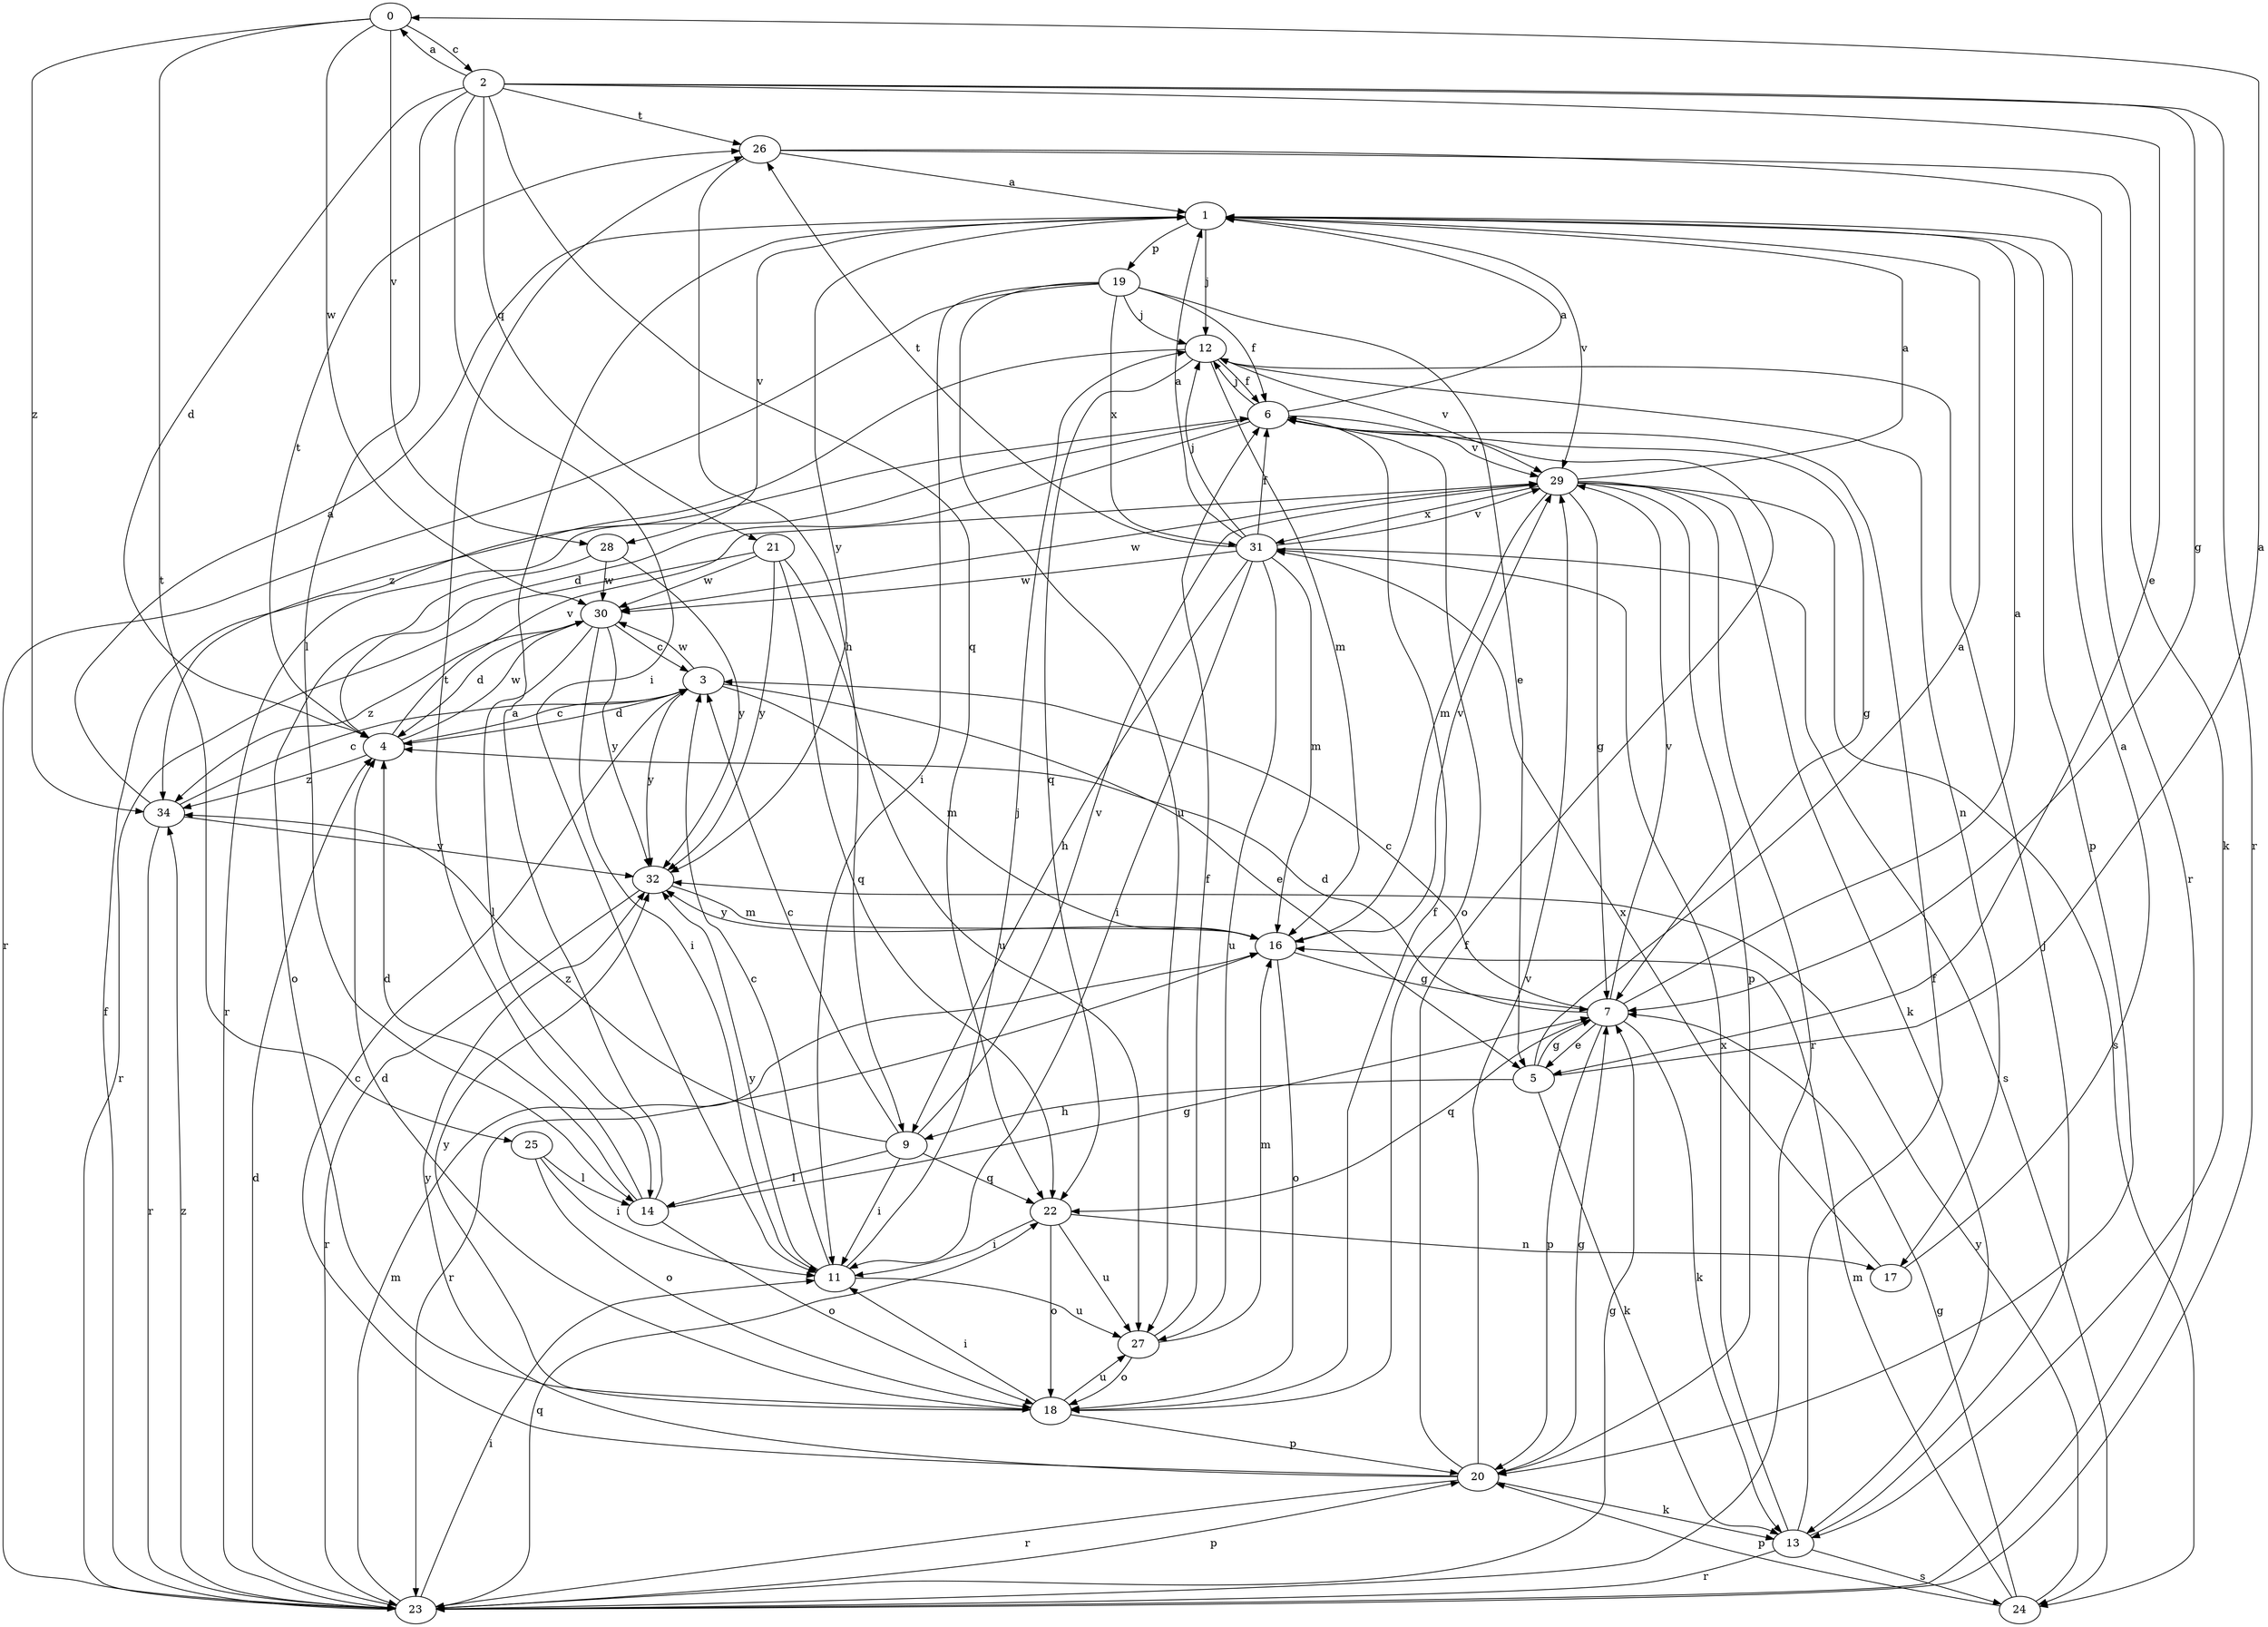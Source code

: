 strict digraph  {
0;
1;
2;
3;
4;
5;
6;
7;
9;
11;
12;
13;
14;
16;
17;
18;
19;
20;
21;
22;
23;
24;
25;
26;
27;
28;
29;
30;
31;
32;
34;
0 -> 2  [label=c];
0 -> 25  [label=t];
0 -> 28  [label=v];
0 -> 30  [label=w];
0 -> 34  [label=z];
1 -> 12  [label=j];
1 -> 19  [label=p];
1 -> 20  [label=p];
1 -> 28  [label=v];
1 -> 29  [label=v];
1 -> 32  [label=y];
2 -> 0  [label=a];
2 -> 4  [label=d];
2 -> 5  [label=e];
2 -> 7  [label=g];
2 -> 11  [label=i];
2 -> 14  [label=l];
2 -> 21  [label=q];
2 -> 22  [label=q];
2 -> 23  [label=r];
2 -> 26  [label=t];
3 -> 4  [label=d];
3 -> 5  [label=e];
3 -> 16  [label=m];
3 -> 30  [label=w];
3 -> 32  [label=y];
4 -> 3  [label=c];
4 -> 26  [label=t];
4 -> 29  [label=v];
4 -> 30  [label=w];
4 -> 34  [label=z];
5 -> 0  [label=a];
5 -> 1  [label=a];
5 -> 7  [label=g];
5 -> 9  [label=h];
5 -> 13  [label=k];
6 -> 1  [label=a];
6 -> 4  [label=d];
6 -> 7  [label=g];
6 -> 12  [label=j];
6 -> 18  [label=o];
6 -> 23  [label=r];
6 -> 29  [label=v];
7 -> 1  [label=a];
7 -> 3  [label=c];
7 -> 4  [label=d];
7 -> 5  [label=e];
7 -> 13  [label=k];
7 -> 20  [label=p];
7 -> 22  [label=q];
7 -> 29  [label=v];
9 -> 3  [label=c];
9 -> 11  [label=i];
9 -> 14  [label=l];
9 -> 22  [label=q];
9 -> 29  [label=v];
9 -> 34  [label=z];
11 -> 3  [label=c];
11 -> 12  [label=j];
11 -> 27  [label=u];
11 -> 32  [label=y];
12 -> 6  [label=f];
12 -> 16  [label=m];
12 -> 17  [label=n];
12 -> 22  [label=q];
12 -> 29  [label=v];
12 -> 34  [label=z];
13 -> 6  [label=f];
13 -> 12  [label=j];
13 -> 23  [label=r];
13 -> 24  [label=s];
13 -> 31  [label=x];
14 -> 1  [label=a];
14 -> 4  [label=d];
14 -> 7  [label=g];
14 -> 18  [label=o];
14 -> 26  [label=t];
16 -> 7  [label=g];
16 -> 18  [label=o];
16 -> 23  [label=r];
16 -> 29  [label=v];
16 -> 32  [label=y];
17 -> 1  [label=a];
17 -> 31  [label=x];
18 -> 4  [label=d];
18 -> 6  [label=f];
18 -> 11  [label=i];
18 -> 20  [label=p];
18 -> 27  [label=u];
18 -> 32  [label=y];
19 -> 5  [label=e];
19 -> 6  [label=f];
19 -> 11  [label=i];
19 -> 12  [label=j];
19 -> 23  [label=r];
19 -> 27  [label=u];
19 -> 31  [label=x];
20 -> 3  [label=c];
20 -> 6  [label=f];
20 -> 7  [label=g];
20 -> 13  [label=k];
20 -> 23  [label=r];
20 -> 29  [label=v];
20 -> 32  [label=y];
21 -> 22  [label=q];
21 -> 23  [label=r];
21 -> 27  [label=u];
21 -> 30  [label=w];
21 -> 32  [label=y];
22 -> 11  [label=i];
22 -> 17  [label=n];
22 -> 18  [label=o];
22 -> 27  [label=u];
23 -> 4  [label=d];
23 -> 6  [label=f];
23 -> 7  [label=g];
23 -> 11  [label=i];
23 -> 16  [label=m];
23 -> 20  [label=p];
23 -> 22  [label=q];
23 -> 34  [label=z];
24 -> 7  [label=g];
24 -> 16  [label=m];
24 -> 20  [label=p];
24 -> 32  [label=y];
25 -> 11  [label=i];
25 -> 14  [label=l];
25 -> 18  [label=o];
26 -> 1  [label=a];
26 -> 9  [label=h];
26 -> 13  [label=k];
26 -> 23  [label=r];
27 -> 6  [label=f];
27 -> 16  [label=m];
27 -> 18  [label=o];
28 -> 18  [label=o];
28 -> 30  [label=w];
28 -> 32  [label=y];
29 -> 1  [label=a];
29 -> 7  [label=g];
29 -> 13  [label=k];
29 -> 16  [label=m];
29 -> 20  [label=p];
29 -> 23  [label=r];
29 -> 24  [label=s];
29 -> 30  [label=w];
29 -> 31  [label=x];
30 -> 3  [label=c];
30 -> 4  [label=d];
30 -> 11  [label=i];
30 -> 14  [label=l];
30 -> 32  [label=y];
30 -> 34  [label=z];
31 -> 1  [label=a];
31 -> 6  [label=f];
31 -> 9  [label=h];
31 -> 11  [label=i];
31 -> 12  [label=j];
31 -> 16  [label=m];
31 -> 24  [label=s];
31 -> 26  [label=t];
31 -> 27  [label=u];
31 -> 29  [label=v];
31 -> 30  [label=w];
32 -> 16  [label=m];
32 -> 23  [label=r];
34 -> 1  [label=a];
34 -> 3  [label=c];
34 -> 23  [label=r];
34 -> 32  [label=y];
}
